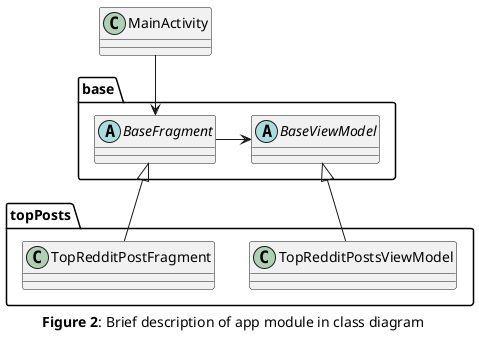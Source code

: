 @startuml

caption **Figure 2**: Brief description of app module in class diagram

class MainActivity

package base {
    abstract BaseFragment
    abstract BaseViewModel
}

MainActivity -down-> BaseFragment
BaseFragment -> BaseViewModel

package topPosts{
    class TopRedditPostFragment
    class TopRedditPostsViewModel
}

TopRedditPostFragment -up-|> BaseFragment
TopRedditPostsViewModel -up-|> BaseViewModel

@enduml